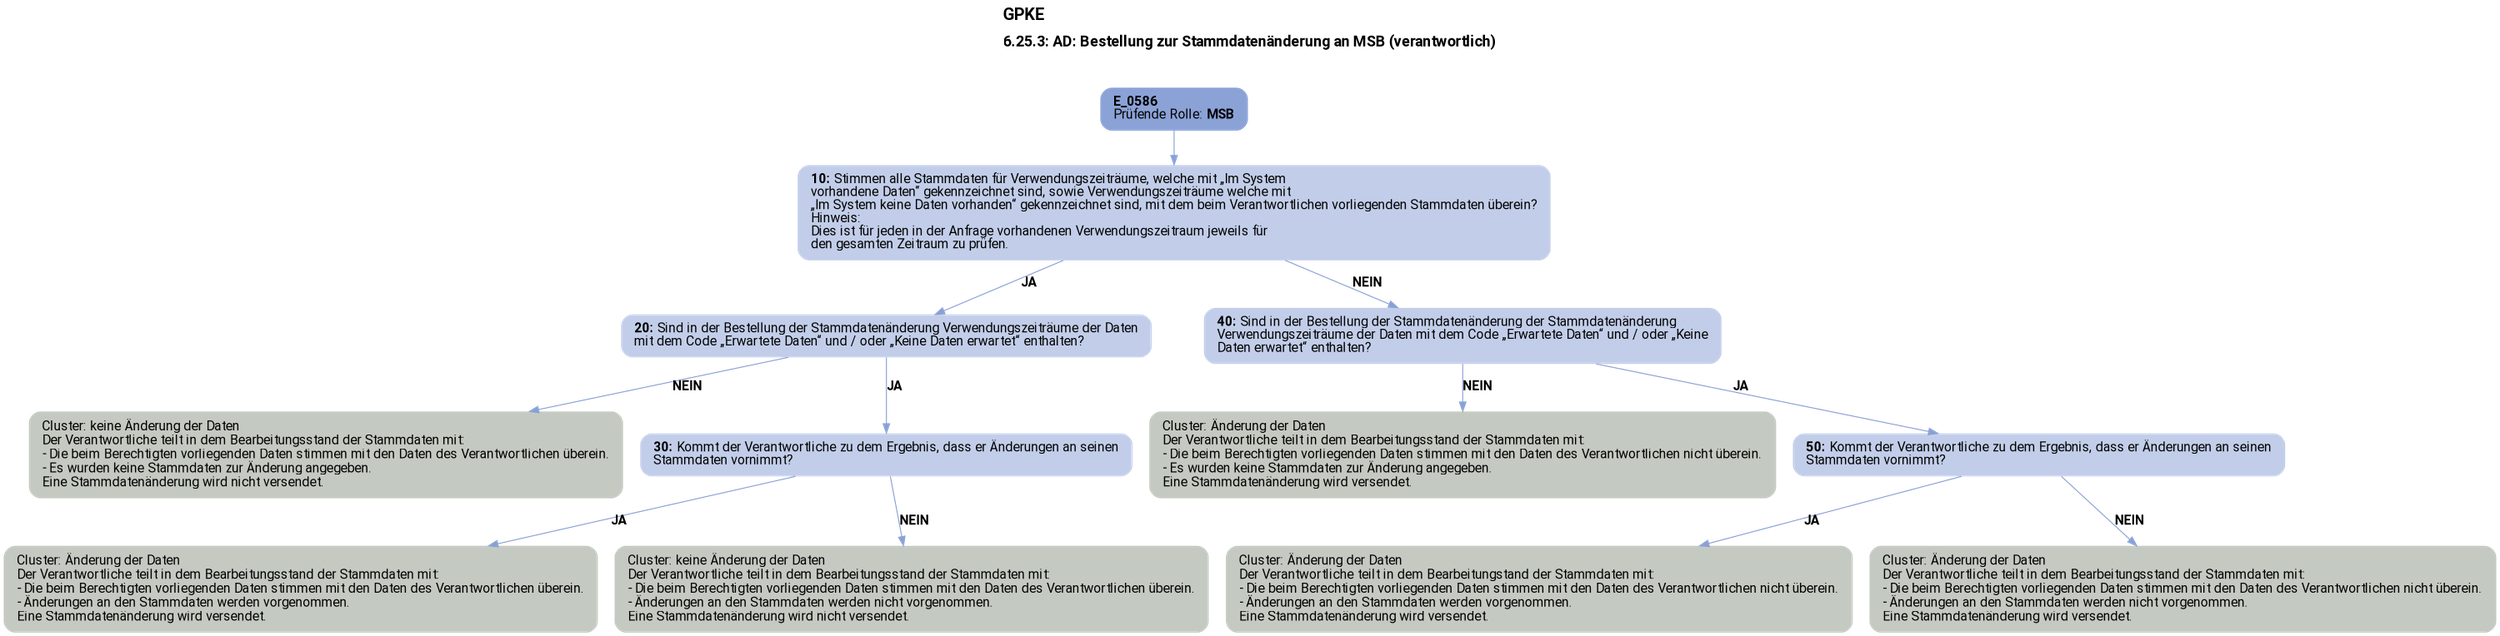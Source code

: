 digraph D {
    labelloc="t";
    label=<<B><FONT POINT-SIZE="18">GPKE</FONT></B><BR align="left"/><BR/><B><FONT POINT-SIZE="16">6.25.3: AD: Bestellung zur Stammdatenänderung an MSB (verantwortlich)</FONT></B><BR align="left"/><BR/><BR/><BR/>>;
    ratio="compress";
    concentrate=true;
    pack=true;
    rankdir=TB;
    packmode="array";
    size="20,20";
    fontsize=12;
    "Start" [margin="0.2,0.12", shape=box, style="filled,rounded", penwidth=0.0, fillcolor="#8ba2d7", label=<<B>E_0586</B><BR align="left"/><FONT>Prüfende Rolle: <B>MSB</B></FONT><BR align="center"/>>, fontname="Roboto, sans-serif"];
    "10" [margin="0.2,0.12", shape=box, style="filled,rounded", penwidth=0.0, fillcolor="#c2cee9", label=<<B>10: </B>Stimmen alle Stammdaten für Verwendungszeiträume, welche mit „Im System<BR align="left"/>vorhandene Daten“ gekennzeichnet sind, sowie Verwendungszeiträume welche mit<BR align="left"/>„Im System keine Daten vorhanden“ gekennzeichnet sind, mit dem beim Verantwortlichen vorliegenden Stammdaten überein?<BR align="left"/>Hinweis:<BR align="left"/>Dies ist für jeden in der Anfrage vorhandenen Verwendungszeitraum jeweils für<BR align="left"/>den gesamten Zeitraum zu prüfen.<BR align="left"/>>, fontname="Roboto, sans-serif"];
    "20" [margin="0.2,0.12", shape=box, style="filled,rounded", penwidth=0.0, fillcolor="#c2cee9", label=<<B>20: </B>Sind in der Bestellung der Stammdatenänderung Verwendungszeiträume der Daten<BR align="left"/>mit dem Code „Erwartete Daten“ und / oder „Keine Daten erwartet“ enthalten?<BR align="left"/>>, fontname="Roboto, sans-serif"];
    "A01" [margin="0.2,0.12", shape=box, style="filled,rounded", penwidth=0.0, fillcolor="#c4cac1", label=<<FONT>Cluster: keine Änderung der Daten<BR align="left"/>Der Verantwortliche teilt in dem Bearbeitungsstand der Stammdaten mit:<BR align="left"/>- Die beim Berechtigten vorliegenden Daten stimmen mit den Daten des Verantwortlichen überein.<BR align="left"/>- Es wurden keine Stammdaten zur Änderung angegeben.<BR align="left"/>Eine Stammdatenänderung wird nicht versendet.<BR align="left"/></FONT>>, fontname="Roboto, sans-serif"];
    "30" [margin="0.2,0.12", shape=box, style="filled,rounded", penwidth=0.0, fillcolor="#c2cee9", label=<<B>30: </B>Kommt der Verantwortliche zu dem Ergebnis, dass er Änderungen an seinen<BR align="left"/>Stammdaten vornimmt?<BR align="left"/>>, fontname="Roboto, sans-serif"];
    "A02" [margin="0.2,0.12", shape=box, style="filled,rounded", penwidth=0.0, fillcolor="#c4cac1", label=<<FONT>Cluster: Änderung der Daten<BR align="left"/>Der Verantwortliche teilt in dem Bearbeitungsstand der Stammdaten mit:<BR align="left"/>- Die beim Berechtigten vorliegenden Daten stimmen mit den Daten des Verantwortlichen überein.<BR align="left"/>- Änderungen an den Stammdaten werden vorgenommen.<BR align="left"/>Eine Stammdatenänderung wird versendet.<BR align="left"/></FONT>>, fontname="Roboto, sans-serif"];
    "A03" [margin="0.2,0.12", shape=box, style="filled,rounded", penwidth=0.0, fillcolor="#c4cac1", label=<<FONT>Cluster: keine Änderung der Daten<BR align="left"/>Der Verantwortliche teilt in dem Bearbeitungsstand der Stammdaten mit:<BR align="left"/>- Die beim Berechtigten vorliegenden Daten stimmen mit den Daten des Verantwortlichen überein.<BR align="left"/>- Änderungen an den Stammdaten werden nicht vorgenommen.<BR align="left"/>Eine Stammdatenänderung wird nicht versendet.<BR align="left"/></FONT>>, fontname="Roboto, sans-serif"];
    "40" [margin="0.2,0.12", shape=box, style="filled,rounded", penwidth=0.0, fillcolor="#c2cee9", label=<<B>40: </B>Sind in der Bestellung der Stammdatenänderung der Stammdatenänderung<BR align="left"/>Verwendungszeiträume der Daten mit dem Code „Erwartete Daten“ und / oder „Keine<BR align="left"/>Daten erwartet“ enthalten?<BR align="left"/>>, fontname="Roboto, sans-serif"];
    "A04" [margin="0.2,0.12", shape=box, style="filled,rounded", penwidth=0.0, fillcolor="#c4cac1", label=<<FONT>Cluster: Änderung der Daten<BR align="left"/>Der Verantwortliche teilt in dem Bearbeitungsstand der Stammdaten mit:<BR align="left"/>- Die beim Berechtigten vorliegenden Daten stimmen mit den Daten des Verantwortlichen nicht überein.<BR align="left"/>- Es wurden keine Stammdaten zur Änderung angegeben.<BR align="left"/>Eine Stammdatenänderung wird versendet.<BR align="left"/></FONT>>, fontname="Roboto, sans-serif"];
    "50" [margin="0.2,0.12", shape=box, style="filled,rounded", penwidth=0.0, fillcolor="#c2cee9", label=<<B>50: </B>Kommt der Verantwortliche zu dem Ergebnis, dass er Änderungen an seinen<BR align="left"/>Stammdaten vornimmt?<BR align="left"/>>, fontname="Roboto, sans-serif"];
    "A05" [margin="0.2,0.12", shape=box, style="filled,rounded", penwidth=0.0, fillcolor="#c4cac1", label=<<FONT>Cluster: Änderung der Daten<BR align="left"/>Der Verantwortliche teilt in dem Bearbeitungstand der Stammdaten mit:<BR align="left"/>- Die beim Berechtigten vorliegenden Daten stimmen mit den Daten des Verantwortlichen nicht überein.<BR align="left"/>- Änderungen an den Stammdaten werden vorgenommen.<BR align="left"/>Eine Stammdatenänderung wird versendet.<BR align="left"/></FONT>>, fontname="Roboto, sans-serif"];
    "A06" [margin="0.2,0.12", shape=box, style="filled,rounded", penwidth=0.0, fillcolor="#c4cac1", label=<<FONT>Cluster: Änderung der Daten<BR align="left"/>Der Verantwortliche teilt in dem Bearbeitungsstand der Stammdaten mit:<BR align="left"/>- Die beim Berechtigten vorliegenden Daten stimmen mit den Daten des Verantwortlichen nicht überein.<BR align="left"/>- Änderungen an den Stammdaten werden nicht vorgenommen.<BR align="left"/>Eine Stammdatenänderung wird versendet.<BR align="left"/></FONT>>, fontname="Roboto, sans-serif"];

    "Start" -> "10" [color="#88a0d6"];
    "10" -> "20" [label=<<B>JA</B>>, color="#88a0d6", fontname="Roboto, sans-serif"];
    "10" -> "40" [label=<<B>NEIN</B>>, color="#88a0d6", fontname="Roboto, sans-serif"];
    "20" -> "A01" [label=<<B>NEIN</B>>, color="#88a0d6", fontname="Roboto, sans-serif"];
    "20" -> "30" [label=<<B>JA</B>>, color="#88a0d6", fontname="Roboto, sans-serif"];
    "30" -> "A02" [label=<<B>JA</B>>, color="#88a0d6", fontname="Roboto, sans-serif"];
    "30" -> "A03" [label=<<B>NEIN</B>>, color="#88a0d6", fontname="Roboto, sans-serif"];
    "40" -> "A04" [label=<<B>NEIN</B>>, color="#88a0d6", fontname="Roboto, sans-serif"];
    "40" -> "50" [label=<<B>JA</B>>, color="#88a0d6", fontname="Roboto, sans-serif"];
    "50" -> "A05" [label=<<B>JA</B>>, color="#88a0d6", fontname="Roboto, sans-serif"];
    "50" -> "A06" [label=<<B>NEIN</B>>, color="#88a0d6", fontname="Roboto, sans-serif"];

    bgcolor="transparent";
fontname="Roboto, sans-serif";
}